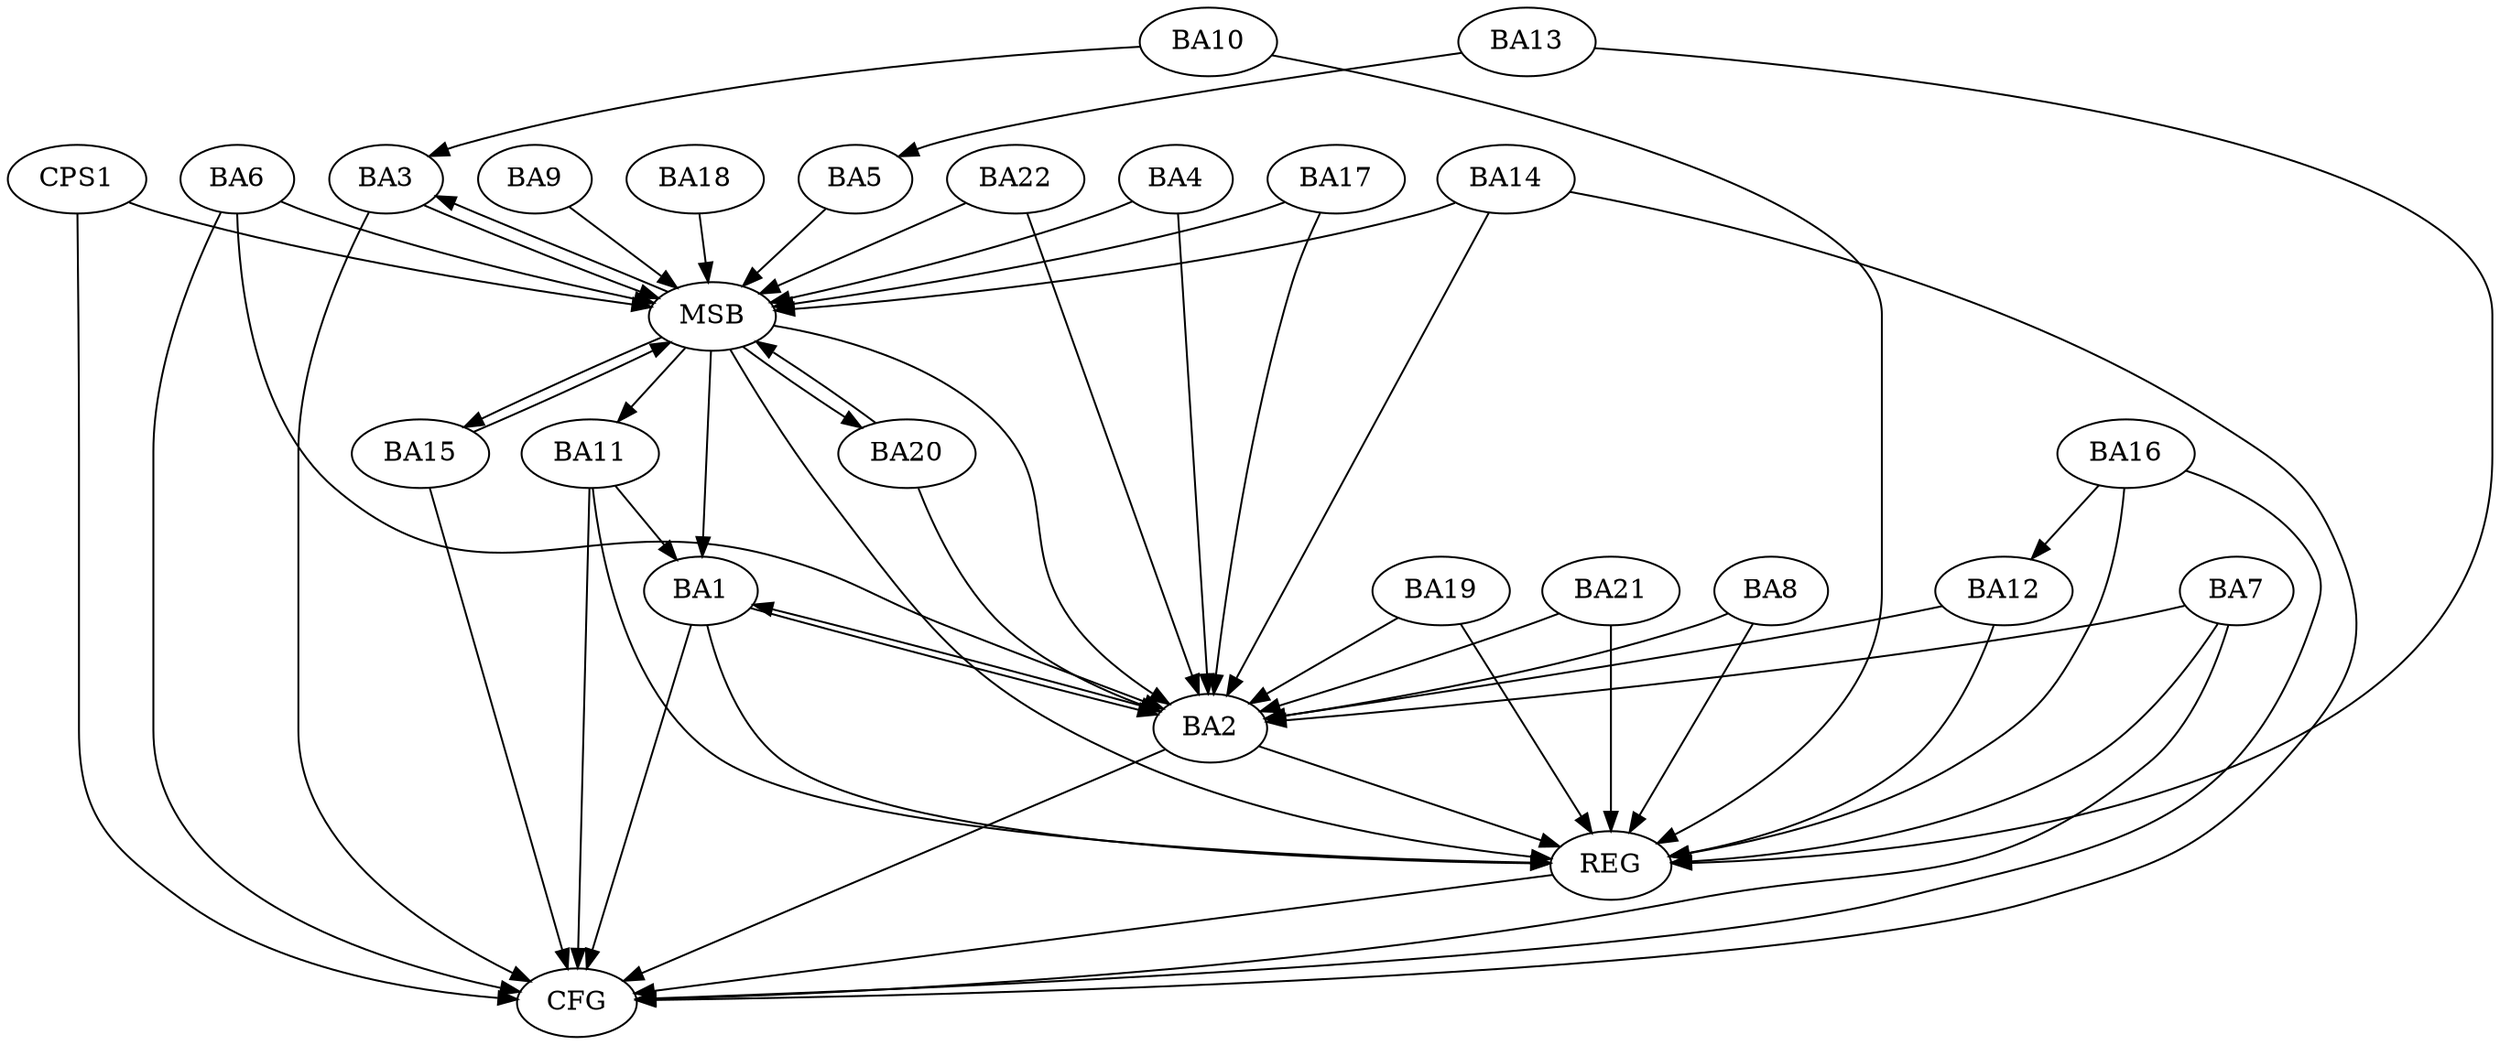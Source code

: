 strict digraph G {
  BA1 [ label="BA1" ];
  BA2 [ label="BA2" ];
  BA3 [ label="BA3" ];
  BA4 [ label="BA4" ];
  BA5 [ label="BA5" ];
  BA6 [ label="BA6" ];
  BA7 [ label="BA7" ];
  BA8 [ label="BA8" ];
  BA9 [ label="BA9" ];
  BA10 [ label="BA10" ];
  BA11 [ label="BA11" ];
  BA12 [ label="BA12" ];
  BA13 [ label="BA13" ];
  BA14 [ label="BA14" ];
  BA15 [ label="BA15" ];
  BA16 [ label="BA16" ];
  BA17 [ label="BA17" ];
  BA18 [ label="BA18" ];
  BA19 [ label="BA19" ];
  BA20 [ label="BA20" ];
  BA21 [ label="BA21" ];
  BA22 [ label="BA22" ];
  CPS1 [ label="CPS1" ];
  REG [ label="REG" ];
  MSB [ label="MSB" ];
  CFG [ label="CFG" ];
  BA1 -> BA2;
  BA2 -> BA1;
  BA7 -> BA2;
  BA8 -> BA2;
  BA10 -> BA3;
  BA11 -> BA1;
  BA13 -> BA5;
  BA16 -> BA12;
  BA1 -> REG;
  BA2 -> REG;
  BA7 -> REG;
  BA8 -> REG;
  BA10 -> REG;
  BA11 -> REG;
  BA12 -> REG;
  BA13 -> REG;
  BA16 -> REG;
  BA19 -> REG;
  BA21 -> REG;
  BA3 -> MSB;
  MSB -> BA2;
  MSB -> REG;
  BA4 -> MSB;
  BA5 -> MSB;
  BA6 -> MSB;
  MSB -> BA1;
  BA9 -> MSB;
  MSB -> BA3;
  BA14 -> MSB;
  BA15 -> MSB;
  BA17 -> MSB;
  BA18 -> MSB;
  BA20 -> MSB;
  BA22 -> MSB;
  CPS1 -> MSB;
  MSB -> BA20;
  MSB -> BA15;
  MSB -> BA11;
  BA3 -> CFG;
  BA1 -> CFG;
  BA11 -> CFG;
  CPS1 -> CFG;
  BA6 -> CFG;
  BA7 -> CFG;
  BA2 -> CFG;
  BA15 -> CFG;
  BA14 -> CFG;
  BA16 -> CFG;
  REG -> CFG;
  BA12 -> BA2;
  BA14 -> BA2;
  BA4 -> BA2;
  BA20 -> BA2;
  BA19 -> BA2;
  BA22 -> BA2;
  BA17 -> BA2;
  BA21 -> BA2;
  BA6 -> BA2;
}
